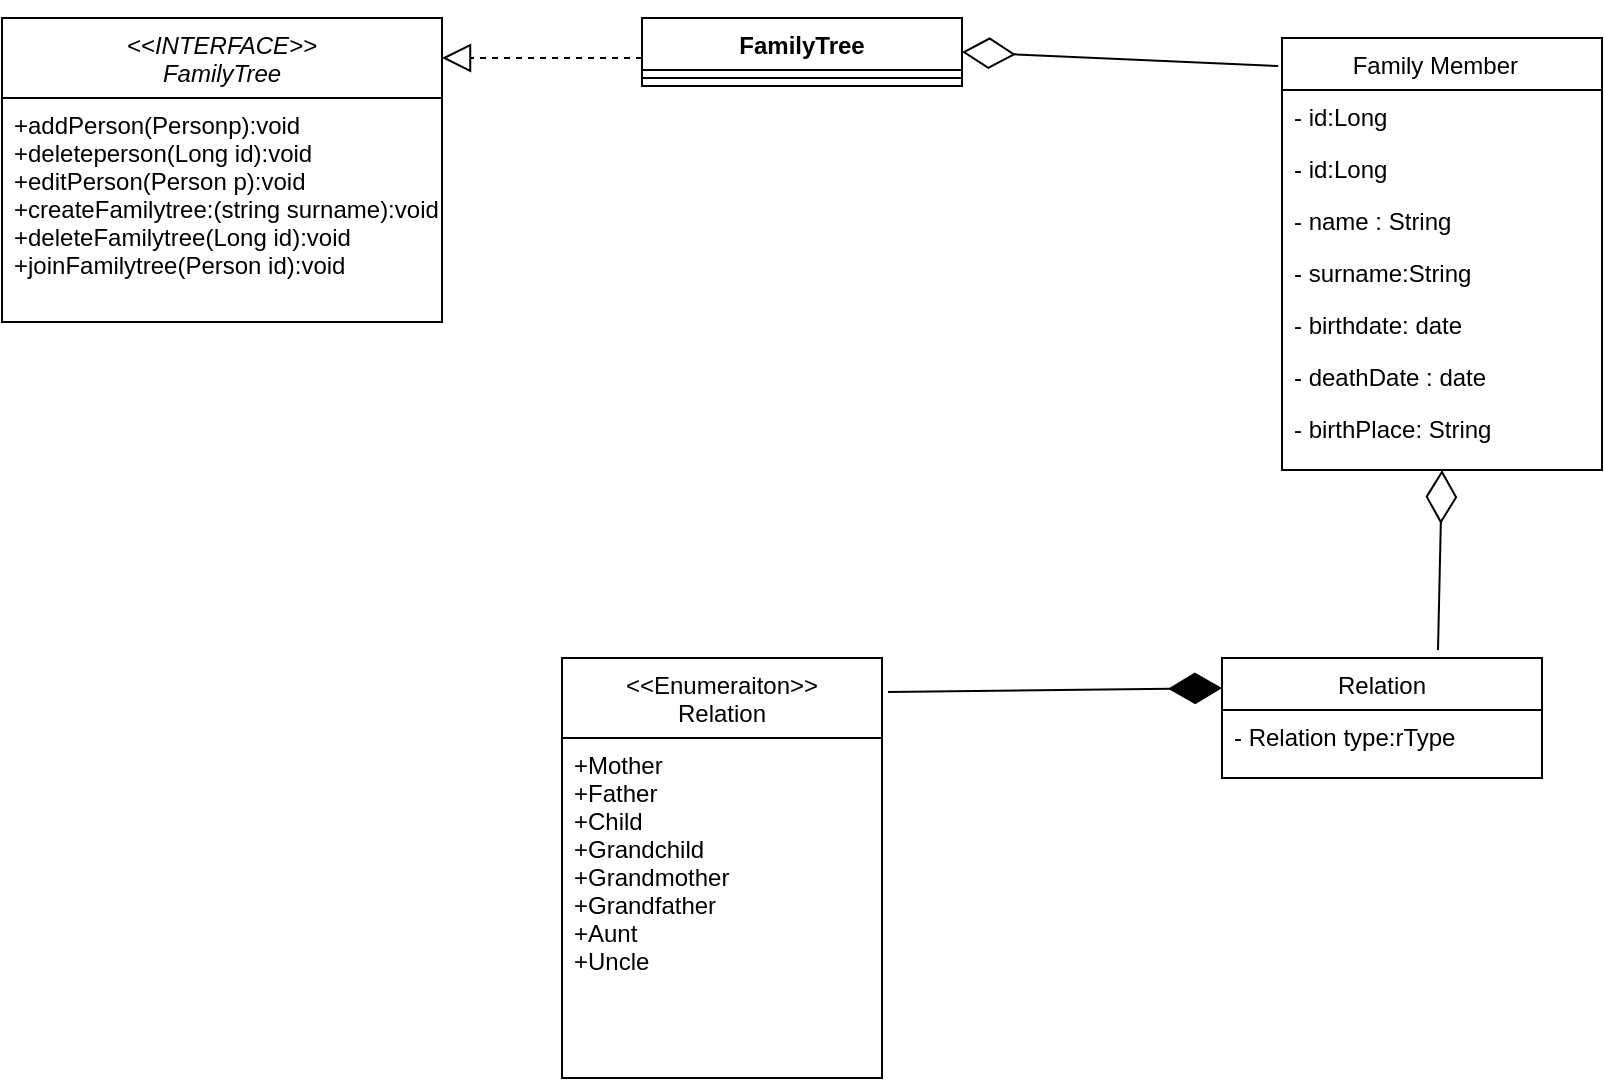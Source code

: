 <mxfile version="15.9.1" type="device"><diagram id="aPu5mQPLvG1iUAYywfX7" name="Page-1"><mxGraphModel dx="1662" dy="705" grid="1" gridSize="10" guides="1" tooltips="1" connect="1" arrows="1" fold="1" page="1" pageScale="1" pageWidth="2000" pageHeight="2000" math="0" shadow="0"><root><mxCell id="0"/><mxCell id="1" parent="0"/><mxCell id="-NpUmIwFL6jvg4UHQOmq-1" value="&lt;&lt;INTERFACE&gt;&gt;&#10;FamilyTree&#10;" style="swimlane;fontStyle=2;align=center;verticalAlign=top;childLayout=stackLayout;horizontal=1;startSize=40;horizontalStack=0;resizeParent=1;resizeLast=0;collapsible=1;marginBottom=0;rounded=0;shadow=0;strokeWidth=1;" vertex="1" parent="1"><mxGeometry x="550" y="480" width="220" height="152" as="geometry"><mxRectangle x="230" y="140" width="160" height="26" as="alternateBounds"/></mxGeometry></mxCell><mxCell id="-NpUmIwFL6jvg4UHQOmq-2" value="+addPerson(Personp):void&#10;+deleteperson(Long id):void&#10;+editPerson(Person p):void&#10;+createFamilytree:(string surname):void&#10;+deleteFamilytree(Long id):void&#10;+joinFamilytree(Person id):void" style="text;align=left;verticalAlign=top;spacingLeft=4;spacingRight=4;overflow=hidden;rotatable=0;points=[[0,0.5],[1,0.5]];portConstraint=eastwest;" vertex="1" parent="-NpUmIwFL6jvg4UHQOmq-1"><mxGeometry y="40" width="220" as="geometry"/></mxCell><mxCell id="-NpUmIwFL6jvg4UHQOmq-3" value="" style="line;html=1;strokeWidth=1;align=left;verticalAlign=middle;spacingTop=-1;spacingLeft=3;spacingRight=3;rotatable=0;labelPosition=right;points=[];portConstraint=eastwest;" vertex="1" parent="-NpUmIwFL6jvg4UHQOmq-1"><mxGeometry y="40" width="220" as="geometry"/></mxCell><mxCell id="-NpUmIwFL6jvg4UHQOmq-4" value="&lt;&lt;Enumeraiton&gt;&gt;&#10;Relation" style="swimlane;fontStyle=0;align=center;verticalAlign=top;childLayout=stackLayout;horizontal=1;startSize=40;horizontalStack=0;resizeParent=1;resizeLast=0;collapsible=1;marginBottom=0;rounded=0;shadow=0;strokeWidth=1;" vertex="1" parent="1"><mxGeometry x="830" y="800" width="160" height="210" as="geometry"><mxRectangle x="130" y="380" width="160" height="26" as="alternateBounds"/></mxGeometry></mxCell><mxCell id="-NpUmIwFL6jvg4UHQOmq-5" value="+Mother&#10;+Father&#10;+Child&#10;+Grandchild&#10;+Grandmother&#10;+Grandfather&#10;+Aunt&#10;+Uncle" style="text;align=left;verticalAlign=top;spacingLeft=4;spacingRight=4;overflow=hidden;rotatable=0;points=[[0,0.5],[1,0.5]];portConstraint=eastwest;" vertex="1" parent="-NpUmIwFL6jvg4UHQOmq-4"><mxGeometry y="40" width="160" height="170" as="geometry"/></mxCell><mxCell id="-NpUmIwFL6jvg4UHQOmq-6" value="Relation" style="swimlane;fontStyle=0;align=center;verticalAlign=top;childLayout=stackLayout;horizontal=1;startSize=26;horizontalStack=0;resizeParent=1;resizeLast=0;collapsible=1;marginBottom=0;rounded=0;shadow=0;strokeWidth=1;" vertex="1" parent="1"><mxGeometry x="1160" y="800" width="160" height="60" as="geometry"><mxRectangle x="340" y="380" width="170" height="26" as="alternateBounds"/></mxGeometry></mxCell><mxCell id="-NpUmIwFL6jvg4UHQOmq-7" value="- Relation type:rType" style="text;align=left;verticalAlign=top;spacingLeft=4;spacingRight=4;overflow=hidden;rotatable=0;points=[[0,0.5],[1,0.5]];portConstraint=eastwest;" vertex="1" parent="-NpUmIwFL6jvg4UHQOmq-6"><mxGeometry y="26" width="160" height="26" as="geometry"/></mxCell><mxCell id="-NpUmIwFL6jvg4UHQOmq-8" value="" style="line;html=1;strokeWidth=1;align=left;verticalAlign=middle;spacingTop=-1;spacingLeft=3;spacingRight=3;rotatable=0;labelPosition=right;points=[];portConstraint=eastwest;" vertex="1" parent="-NpUmIwFL6jvg4UHQOmq-6"><mxGeometry y="52" width="160" as="geometry"/></mxCell><mxCell id="-NpUmIwFL6jvg4UHQOmq-9" value="Family Member  " style="swimlane;fontStyle=0;align=center;verticalAlign=top;childLayout=stackLayout;horizontal=1;startSize=26;horizontalStack=0;resizeParent=1;resizeLast=0;collapsible=1;marginBottom=0;rounded=0;shadow=0;strokeWidth=1;" vertex="1" parent="1"><mxGeometry x="1190" y="490" width="160" height="216" as="geometry"><mxRectangle x="550" y="140" width="160" height="26" as="alternateBounds"/></mxGeometry></mxCell><mxCell id="-NpUmIwFL6jvg4UHQOmq-24" value="- id:Long        &#10;&#10;" style="text;align=left;verticalAlign=top;spacingLeft=4;spacingRight=4;overflow=hidden;rotatable=0;points=[[0,0.5],[1,0.5]];portConstraint=eastwest;" vertex="1" parent="-NpUmIwFL6jvg4UHQOmq-9"><mxGeometry y="26" width="160" height="26" as="geometry"/></mxCell><mxCell id="-NpUmIwFL6jvg4UHQOmq-10" value="- id:Long        &#10;&#10;" style="text;align=left;verticalAlign=top;spacingLeft=4;spacingRight=4;overflow=hidden;rotatable=0;points=[[0,0.5],[1,0.5]];portConstraint=eastwest;" vertex="1" parent="-NpUmIwFL6jvg4UHQOmq-9"><mxGeometry y="52" width="160" height="26" as="geometry"/></mxCell><mxCell id="-NpUmIwFL6jvg4UHQOmq-11" value="- name : String" style="text;align=left;verticalAlign=top;spacingLeft=4;spacingRight=4;overflow=hidden;rotatable=0;points=[[0,0.5],[1,0.5]];portConstraint=eastwest;rounded=0;shadow=0;html=0;" vertex="1" parent="-NpUmIwFL6jvg4UHQOmq-9"><mxGeometry y="78" width="160" height="26" as="geometry"/></mxCell><mxCell id="-NpUmIwFL6jvg4UHQOmq-12" value="- surname:String" style="text;align=left;verticalAlign=top;spacingLeft=4;spacingRight=4;overflow=hidden;rotatable=0;points=[[0,0.5],[1,0.5]];portConstraint=eastwest;rounded=0;shadow=0;html=0;" vertex="1" parent="-NpUmIwFL6jvg4UHQOmq-9"><mxGeometry y="104" width="160" height="26" as="geometry"/></mxCell><mxCell id="-NpUmIwFL6jvg4UHQOmq-13" value="- birthdate: date" style="text;align=left;verticalAlign=top;spacingLeft=4;spacingRight=4;overflow=hidden;rotatable=0;points=[[0,0.5],[1,0.5]];portConstraint=eastwest;rounded=0;shadow=0;html=0;" vertex="1" parent="-NpUmIwFL6jvg4UHQOmq-9"><mxGeometry y="130" width="160" height="26" as="geometry"/></mxCell><mxCell id="-NpUmIwFL6jvg4UHQOmq-14" value="- deathDate : date" style="text;align=left;verticalAlign=top;spacingLeft=4;spacingRight=4;overflow=hidden;rotatable=0;points=[[0,0.5],[1,0.5]];portConstraint=eastwest;rounded=0;shadow=0;html=0;" vertex="1" parent="-NpUmIwFL6jvg4UHQOmq-9"><mxGeometry y="156" width="160" height="26" as="geometry"/></mxCell><mxCell id="-NpUmIwFL6jvg4UHQOmq-15" value="- birthPlace: String" style="text;align=left;verticalAlign=top;spacingLeft=4;spacingRight=4;overflow=hidden;rotatable=0;points=[[0,0.5],[1,0.5]];portConstraint=eastwest;" vertex="1" parent="-NpUmIwFL6jvg4UHQOmq-9"><mxGeometry y="182" width="160" height="26" as="geometry"/></mxCell><mxCell id="-NpUmIwFL6jvg4UHQOmq-16" value="FamilyTree" style="swimlane;fontStyle=1;align=center;verticalAlign=top;childLayout=stackLayout;horizontal=1;startSize=26;horizontalStack=0;resizeParent=1;resizeParentMax=0;resizeLast=0;collapsible=1;marginBottom=0;" vertex="1" parent="1"><mxGeometry x="870" y="480" width="160" height="34" as="geometry"/></mxCell><mxCell id="-NpUmIwFL6jvg4UHQOmq-18" value="" style="line;strokeWidth=1;fillColor=none;align=left;verticalAlign=middle;spacingTop=-1;spacingLeft=3;spacingRight=3;rotatable=0;labelPosition=right;points=[];portConstraint=eastwest;" vertex="1" parent="-NpUmIwFL6jvg4UHQOmq-16"><mxGeometry y="26" width="160" height="8" as="geometry"/></mxCell><mxCell id="-NpUmIwFL6jvg4UHQOmq-20" value="" style="endArrow=block;dashed=1;endFill=0;endSize=12;html=1;rounded=0;" edge="1" parent="1"><mxGeometry width="160" relative="1" as="geometry"><mxPoint x="870" y="500" as="sourcePoint"/><mxPoint x="770" y="500" as="targetPoint"/></mxGeometry></mxCell><mxCell id="-NpUmIwFL6jvg4UHQOmq-21" value="" style="endArrow=diamondThin;endFill=1;endSize=24;html=1;rounded=0;exitX=1.019;exitY=0.081;exitDx=0;exitDy=0;exitPerimeter=0;entryX=0;entryY=0.25;entryDx=0;entryDy=0;" edge="1" parent="1" source="-NpUmIwFL6jvg4UHQOmq-4" target="-NpUmIwFL6jvg4UHQOmq-6"><mxGeometry width="160" relative="1" as="geometry"><mxPoint x="910" y="690" as="sourcePoint"/><mxPoint x="1070" y="910" as="targetPoint"/></mxGeometry></mxCell><mxCell id="-NpUmIwFL6jvg4UHQOmq-22" value="" style="endArrow=diamondThin;endFill=0;endSize=24;html=1;rounded=0;exitX=-0.012;exitY=0.065;exitDx=0;exitDy=0;exitPerimeter=0;entryX=1;entryY=0.5;entryDx=0;entryDy=0;" edge="1" parent="1" source="-NpUmIwFL6jvg4UHQOmq-9" target="-NpUmIwFL6jvg4UHQOmq-16"><mxGeometry width="160" relative="1" as="geometry"><mxPoint x="1160" y="480" as="sourcePoint"/><mxPoint x="920" y="660" as="targetPoint"/></mxGeometry></mxCell><mxCell id="-NpUmIwFL6jvg4UHQOmq-23" value="" style="endArrow=diamondThin;endFill=0;endSize=24;html=1;rounded=0;exitX=0.675;exitY=-0.067;exitDx=0;exitDy=0;exitPerimeter=0;entryX=0.5;entryY=1;entryDx=0;entryDy=0;" edge="1" parent="1" source="-NpUmIwFL6jvg4UHQOmq-6" target="-NpUmIwFL6jvg4UHQOmq-9"><mxGeometry width="160" relative="1" as="geometry"><mxPoint x="760" y="690" as="sourcePoint"/><mxPoint x="920" y="690" as="targetPoint"/></mxGeometry></mxCell></root></mxGraphModel></diagram></mxfile>